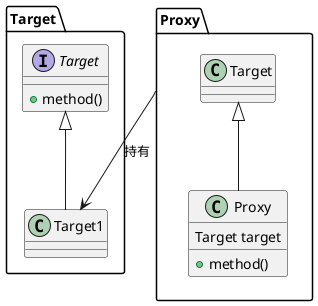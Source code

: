 @startuml

package "Target" {
    interface Target {
        +method()
    }

    class Target1 extends Target {
    }
}

package "Proxy" {

    class Proxy extends Target {
        Target target
        +method()
    }
}

Proxy --> Target1 : 持有

@enduml
